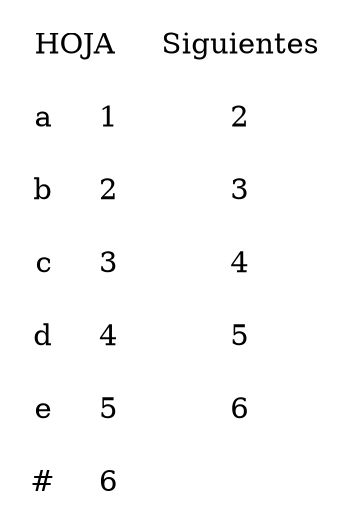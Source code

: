 digraph grafica{
rankdir=LR;
forcelabels= true;
node [shape = plain];
nodo22 [label = <<table border = '0' cellboder = '1' cellspacing='0' cellpadding='10'>
<tr>
<td COLSPAN='2'>HOJA</td>
<td>Siguientes</td>
</tr>
<tr>
<td>a</td>
<td>1</td>
<td>2</td>
</tr>
<tr>
<td>b</td>
<td>2</td>
<td>3</td>
</tr>
<tr>
<td>c</td>
<td>3</td>
<td>4</td>
</tr>
<tr>
<td>d</td>
<td>4</td>
<td>5</td>
</tr>
<tr>
<td>e</td>
<td>5</td>
<td>6</td>
</tr>
<tr>
<td>#</td>
<td>6</td>
<td></td>
</tr>
</table>>];

}